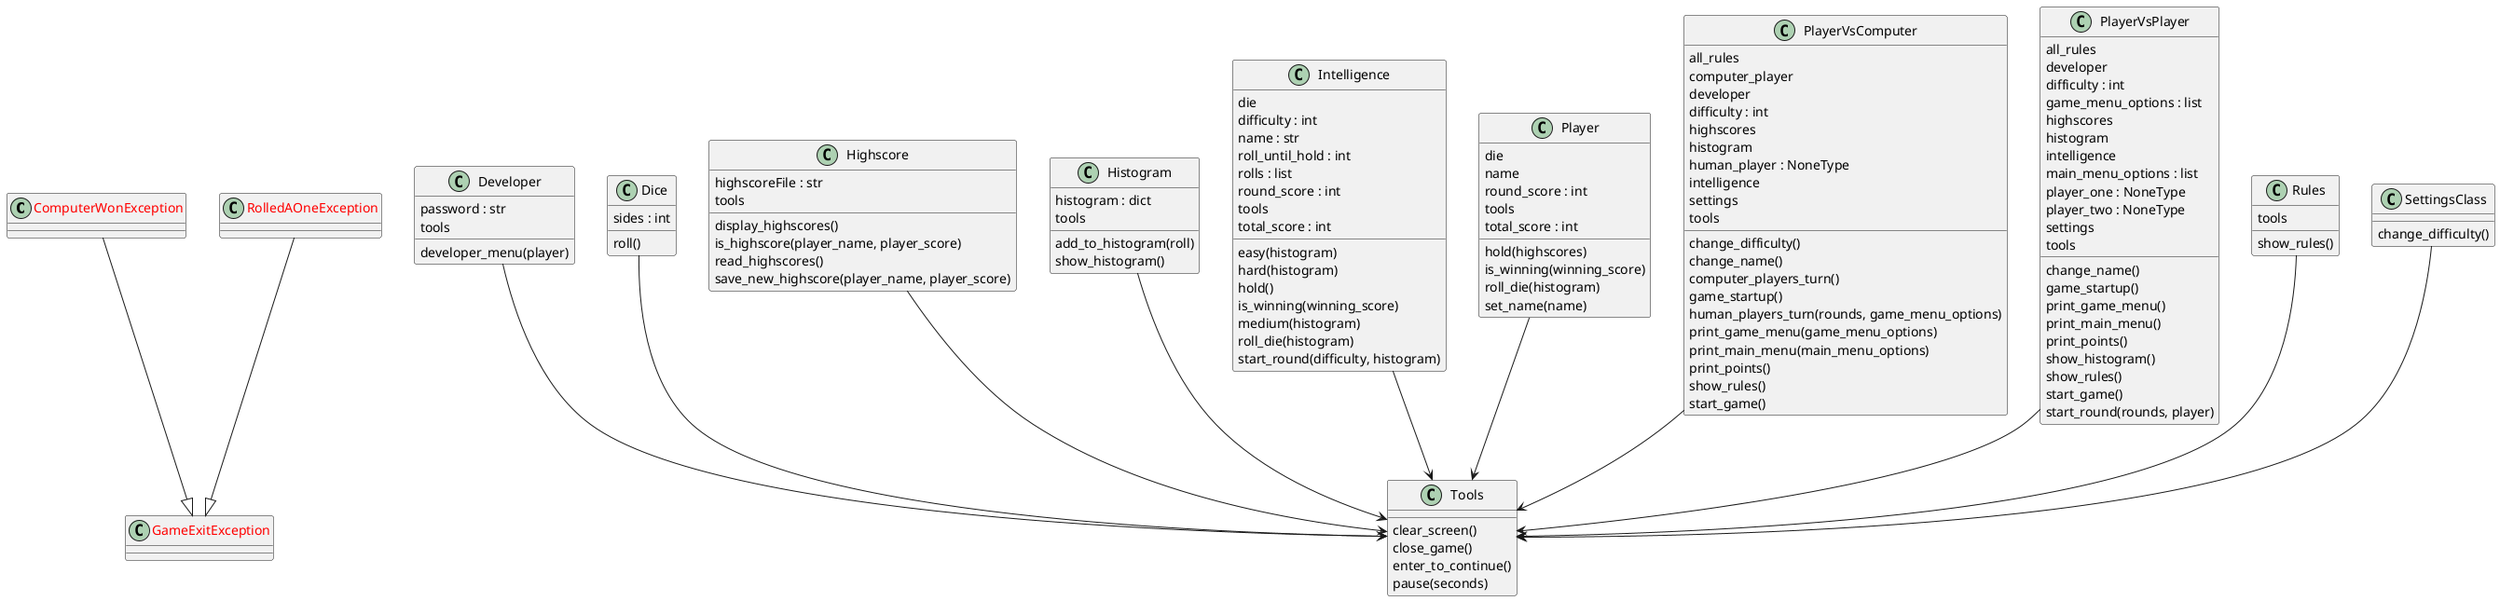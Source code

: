 @startuml classes_DiceGame
set namespaceSeparator none
class "<color:red>ComputerWonException</color>" as oopython.src.game.exceptions.ComputerWonException {
}
class "Developer" as oopython.src.game.developer.Developer {
  password : str
  tools
  developer_menu(player)
}
class "Dice" as oopython.src.game.dice.Dice {
  sides : int
  roll()
}
class "<color:red>GameExitException</color>" as oopython.src.game.exceptions.GameExitException {
}
class "Highscore" as oopython.src.game.highscore.Highscore {
  highscoreFile : str
  tools
  display_highscores()
  is_highscore(player_name, player_score)
  read_highscores()
  save_new_highscore(player_name, player_score)
}
class "Histogram" as oopython.src.game.histogram.Histogram {
  histogram : dict
  tools
  add_to_histogram(roll)
  show_histogram()
}
class "Intelligence" as oopython.src.game.intelligence.Intelligence {
  die
  difficulty : int
  name : str
  roll_until_hold : int
  rolls : list
  round_score : int
  tools
  total_score : int
  easy(histogram)
  hard(histogram)
  hold()
  is_winning(winning_score)
  medium(histogram)
  roll_die(histogram)
  start_round(difficulty, histogram)
}
class "Player" as oopython.src.game.player.Player {
  die
  name
  round_score : int
  tools
  total_score : int
  hold(highscores)
  is_winning(winning_score)
  roll_die(histogram)
  set_name(name)
}
class "PlayerVsComputer" as oopython.src.game.playerVsComputer.PlayerVsComputer {
  all_rules
  computer_player
  developer
  difficulty : int
  highscores
  histogram
  human_player : NoneType
  intelligence
  settings
  tools
  change_difficulty()
  change_name()
  computer_players_turn()
  game_startup()
  human_players_turn(rounds, game_menu_options)
  print_game_menu(game_menu_options)
  print_main_menu(main_menu_options)
  print_points()
  show_rules()
  start_game()
}
class "PlayerVsPlayer" as oopython.src.game.playerVsPlayer.PlayerVsPlayer {
  all_rules
  developer
  difficulty : int
  game_menu_options : list
  highscores
  histogram
  intelligence
  main_menu_options : list
  player_one : NoneType
  player_two : NoneType
  settings
  tools
  change_name()
  game_startup()
  print_game_menu()
  print_main_menu()
  print_points()
  show_histogram()
  show_rules()
  start_game()
  start_round(rounds, player)
}
class "<color:red>RolledAOneException</color>" as oopython.src.game.exceptions.RolledAOneException {
}
class "Rules" as oopython.src.game.rules.Rules {
  tools
  show_rules()
}
class "SettingsClass" as oopython.src.game.settingsClass.SettingsClass {
  change_difficulty()
}
class "Tools" as oopython.src.game.tools.Tools {
  clear_screen()
  close_game()
  enter_to_continue()
  pause(seconds)
}

oopython.src.game.exceptions.ComputerWonException --|> oopython.src.game.exceptions.GameExitException
oopython.src.game.exceptions.RolledAOneException --|> oopython.src.game.exceptions.GameExitException
oopython.src.game.developer.Developer --> oopython.src.game.tools.Tools
oopython.src.game.dice.Dice --> oopython.src.game.tools.Tools
oopython.src.game.highscore.Highscore --> oopython.src.game.tools.Tools
oopython.src.game.histogram.Histogram --> oopython.src.game.tools.Tools
oopython.src.game.intelligence.Intelligence --> oopython.src.game.tools.Tools
oopython.src.game.player.Player --> oopython.src.game.tools.Tools
oopython.src.game.playerVsComputer.PlayerVsComputer --> oopython.src.game.tools.Tools
oopython.src.game.playerVsPlayer.PlayerVsPlayer --> oopython.src.game.tools.Tools
oopython.src.game.rules.Rules --> oopython.src.game.tools.Tools
oopython.src.game.settingsClass.SettingsClass --> oopython.src.game.tools.Tools
@enduml
